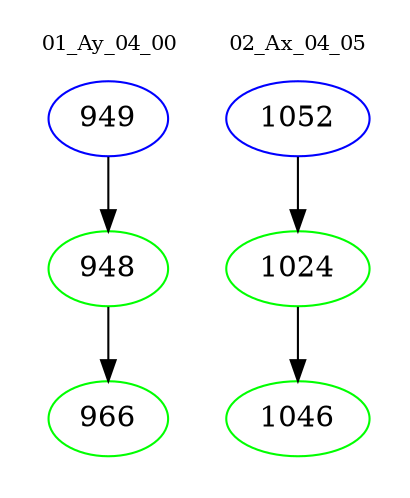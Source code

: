 digraph{
subgraph cluster_0 {
color = white
label = "01_Ay_04_00";
fontsize=10;
T0_949 [label="949", color="blue"]
T0_949 -> T0_948 [color="black"]
T0_948 [label="948", color="green"]
T0_948 -> T0_966 [color="black"]
T0_966 [label="966", color="green"]
}
subgraph cluster_1 {
color = white
label = "02_Ax_04_05";
fontsize=10;
T1_1052 [label="1052", color="blue"]
T1_1052 -> T1_1024 [color="black"]
T1_1024 [label="1024", color="green"]
T1_1024 -> T1_1046 [color="black"]
T1_1046 [label="1046", color="green"]
}
}
